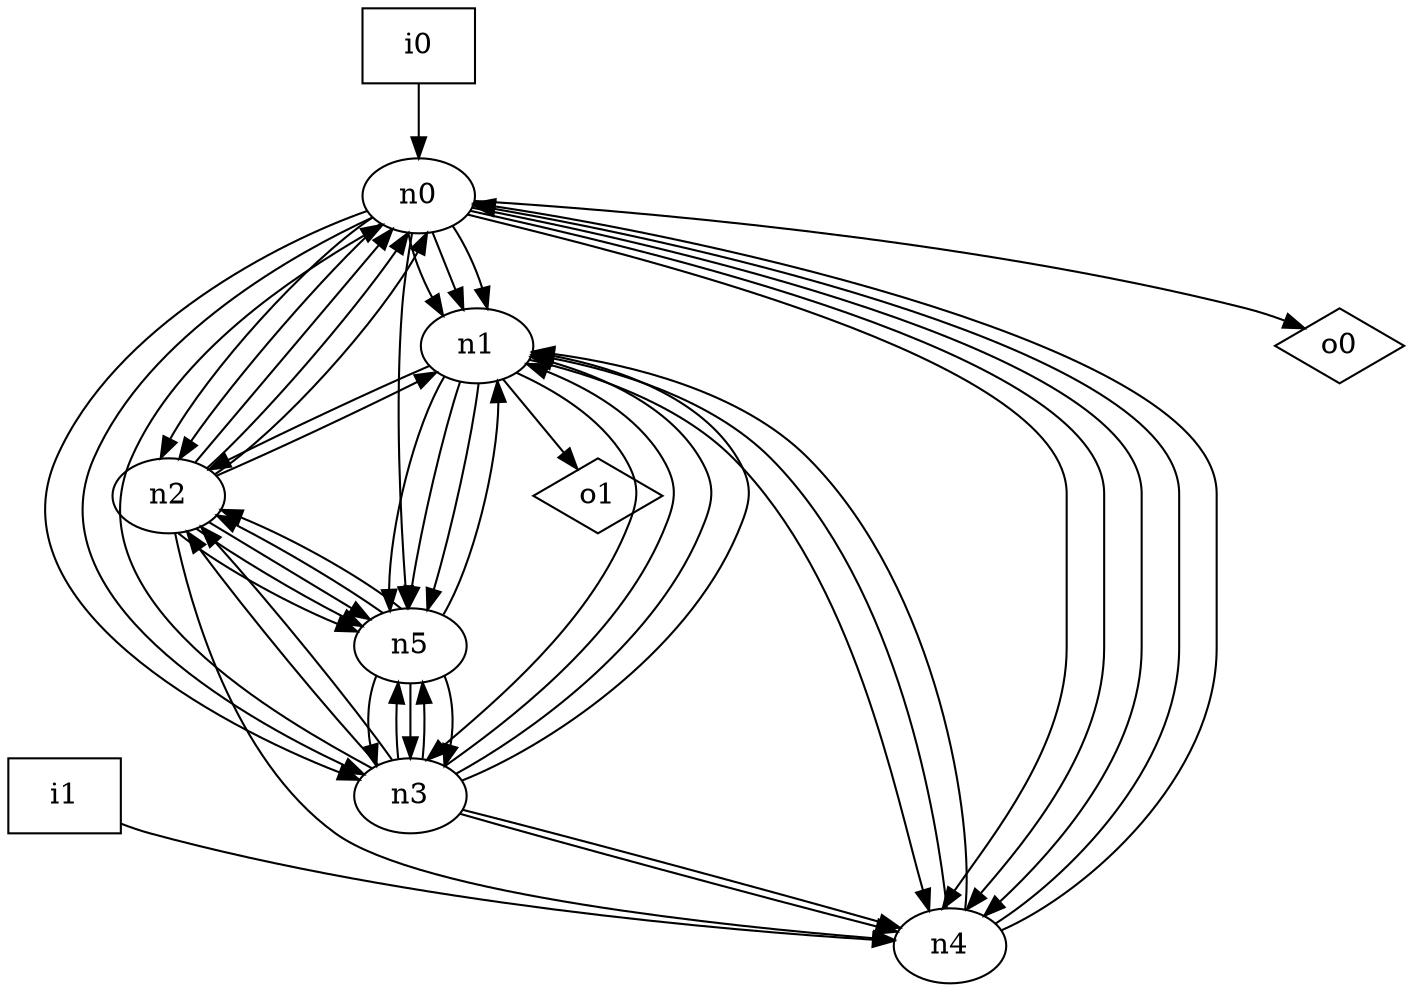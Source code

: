 digraph G {
n0 [label="n0"];
n1 [label="n1"];
n2 [label="n2"];
n3 [label="n3"];
n4 [label="n4"];
n5 [label="n5"];
n6 [label="i0",shape="box"];
n7 [label="i1",shape="box"];
n8 [label="o0",shape="diamond"];
n9 [label="o1",shape="diamond"];
n0 -> n1
n0 -> n1
n0 -> n1
n0 -> n2
n0 -> n2
n0 -> n3
n0 -> n3
n0 -> n4
n0 -> n4
n0 -> n4
n0 -> n5
n0 -> n8
n1 -> n2
n1 -> n3
n1 -> n4
n1 -> n5
n1 -> n5
n1 -> n5
n1 -> n9
n2 -> n0
n2 -> n0
n2 -> n0
n2 -> n1
n2 -> n4
n2 -> n5
n2 -> n5
n2 -> n5
n3 -> n0
n3 -> n1
n3 -> n1
n3 -> n1
n3 -> n2
n3 -> n2
n3 -> n4
n3 -> n4
n3 -> n5
n3 -> n5
n4 -> n0
n4 -> n0
n4 -> n1
n4 -> n1
n5 -> n1
n5 -> n2
n5 -> n2
n5 -> n3
n5 -> n3
n5 -> n3
n6 -> n0
n7 -> n4
}
